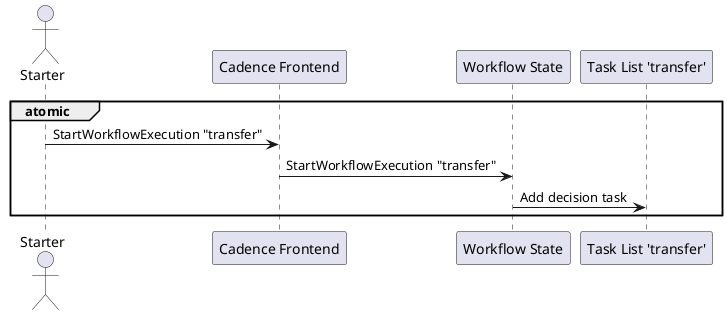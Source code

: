 @startuml
actor Starter
participant Starter order 10
participant "Cadence Frontend" order 20
participant "Workflow State" order 30
participant "Task List 'transfer'" order 40
group atomic
  Starter -> "Cadence Frontend" : StartWorkflowExecution "transfer"
  "Cadence Frontend" -> "Workflow State" : StartWorkflowExecution "transfer"
  "Workflow State" -> "Task List 'transfer'": Add decision task
end
@enduml